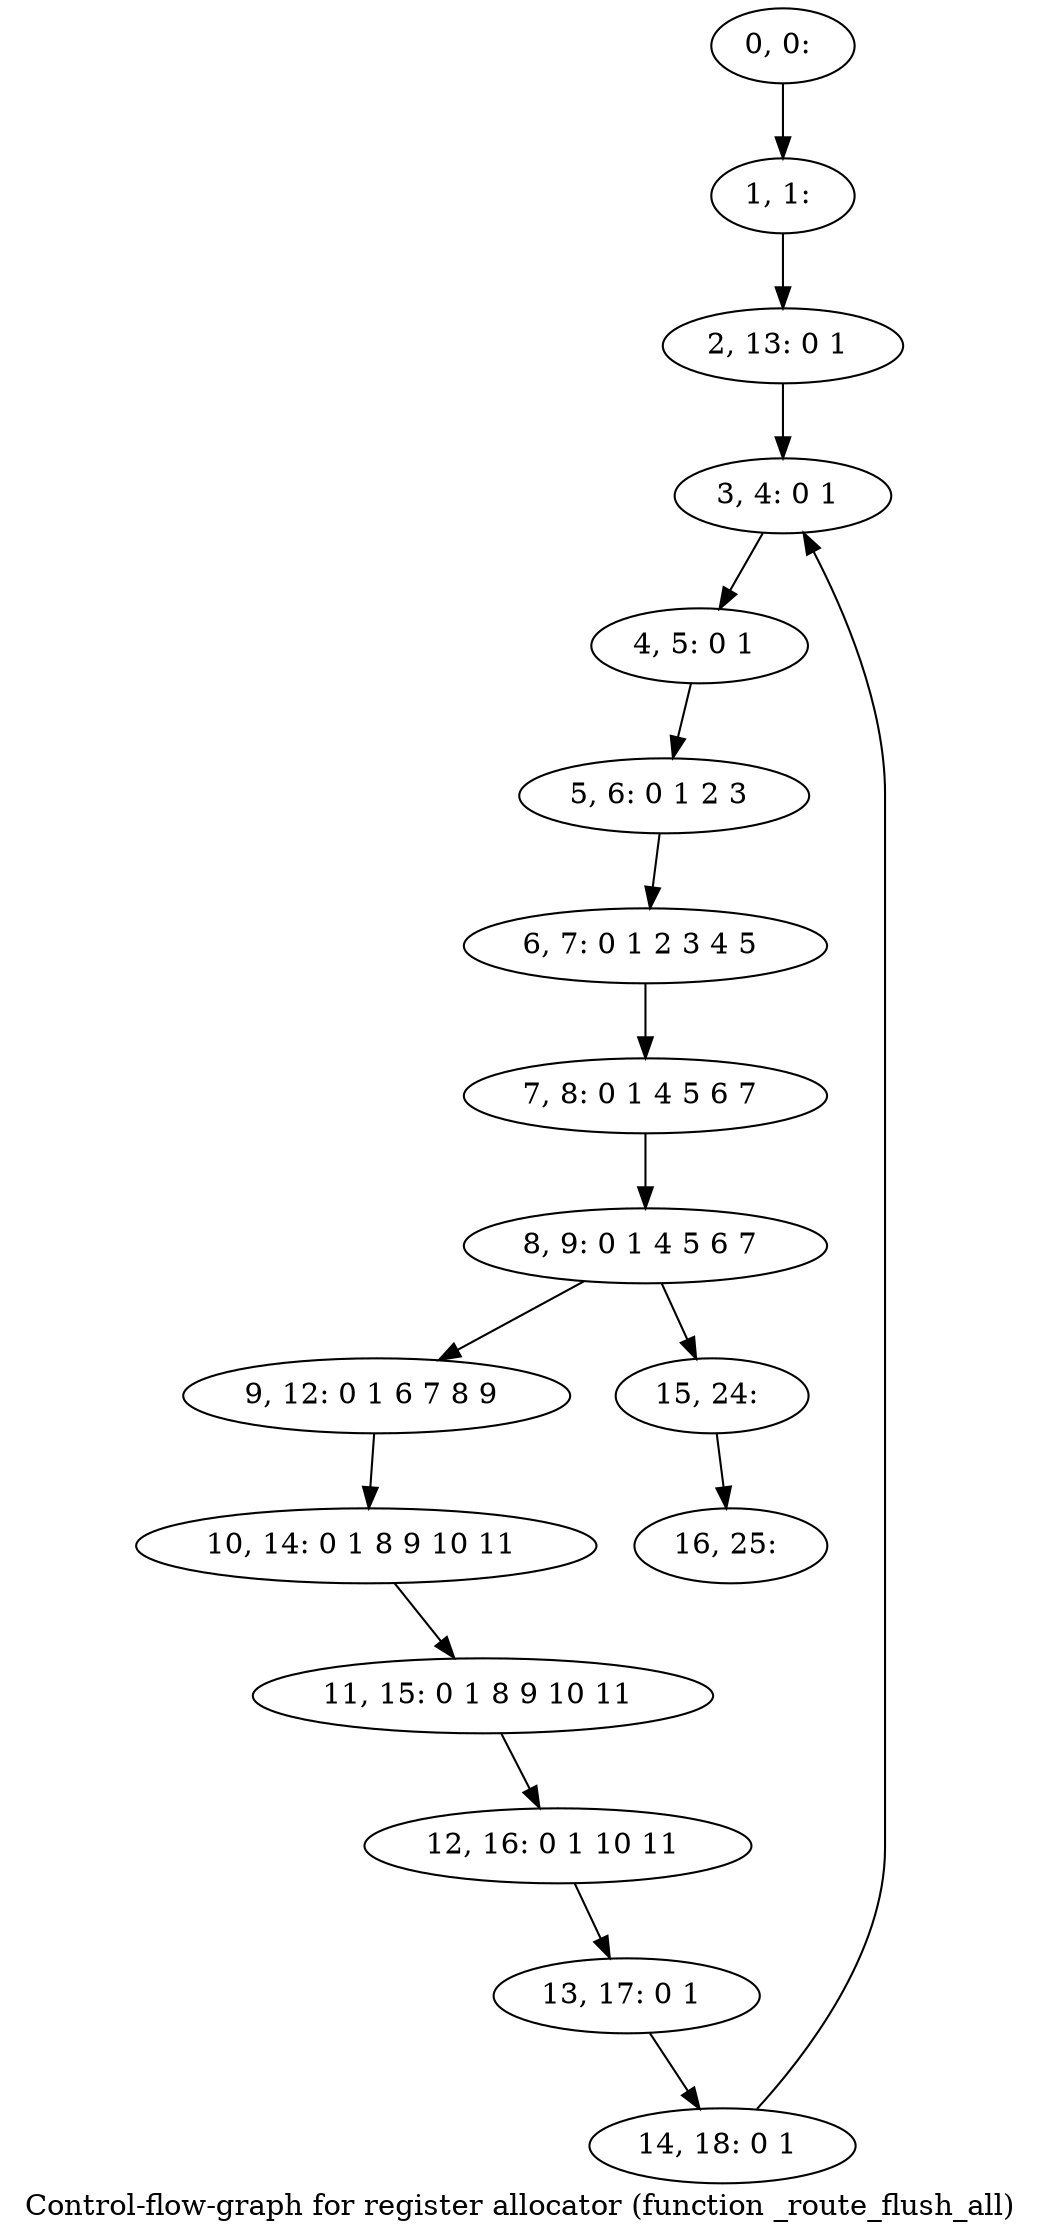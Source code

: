digraph G {
graph [label="Control-flow-graph for register allocator (function _route_flush_all)"]
0[label="0, 0: "];
1[label="1, 1: "];
2[label="2, 13: 0 1 "];
3[label="3, 4: 0 1 "];
4[label="4, 5: 0 1 "];
5[label="5, 6: 0 1 2 3 "];
6[label="6, 7: 0 1 2 3 4 5 "];
7[label="7, 8: 0 1 4 5 6 7 "];
8[label="8, 9: 0 1 4 5 6 7 "];
9[label="9, 12: 0 1 6 7 8 9 "];
10[label="10, 14: 0 1 8 9 10 11 "];
11[label="11, 15: 0 1 8 9 10 11 "];
12[label="12, 16: 0 1 10 11 "];
13[label="13, 17: 0 1 "];
14[label="14, 18: 0 1 "];
15[label="15, 24: "];
16[label="16, 25: "];
0->1 ;
1->2 ;
2->3 ;
3->4 ;
4->5 ;
5->6 ;
6->7 ;
7->8 ;
8->9 ;
8->15 ;
9->10 ;
10->11 ;
11->12 ;
12->13 ;
13->14 ;
14->3 ;
15->16 ;
}
